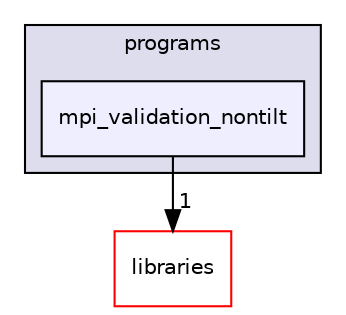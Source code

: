 digraph "xmipp/applications/programs/mpi_validation_nontilt" {
  compound=true
  node [ fontsize="10", fontname="Helvetica"];
  edge [ labelfontsize="10", labelfontname="Helvetica"];
  subgraph clusterdir_592b16dc4070b933e5655da2b0d20bbb {
    graph [ bgcolor="#ddddee", pencolor="black", label="programs" fontname="Helvetica", fontsize="10", URL="dir_592b16dc4070b933e5655da2b0d20bbb.html"]
  dir_b29a9a1e5a692f31b87a6364048312fb [shape=box, label="mpi_validation_nontilt", style="filled", fillcolor="#eeeeff", pencolor="black", URL="dir_b29a9a1e5a692f31b87a6364048312fb.html"];
  }
  dir_29dba3f3840f20df3b04d1972e99046b [shape=box label="libraries" fillcolor="white" style="filled" color="red" URL="dir_29dba3f3840f20df3b04d1972e99046b.html"];
  dir_b29a9a1e5a692f31b87a6364048312fb->dir_29dba3f3840f20df3b04d1972e99046b [headlabel="1", labeldistance=1.5 headhref="dir_000163_000027.html"];
}
